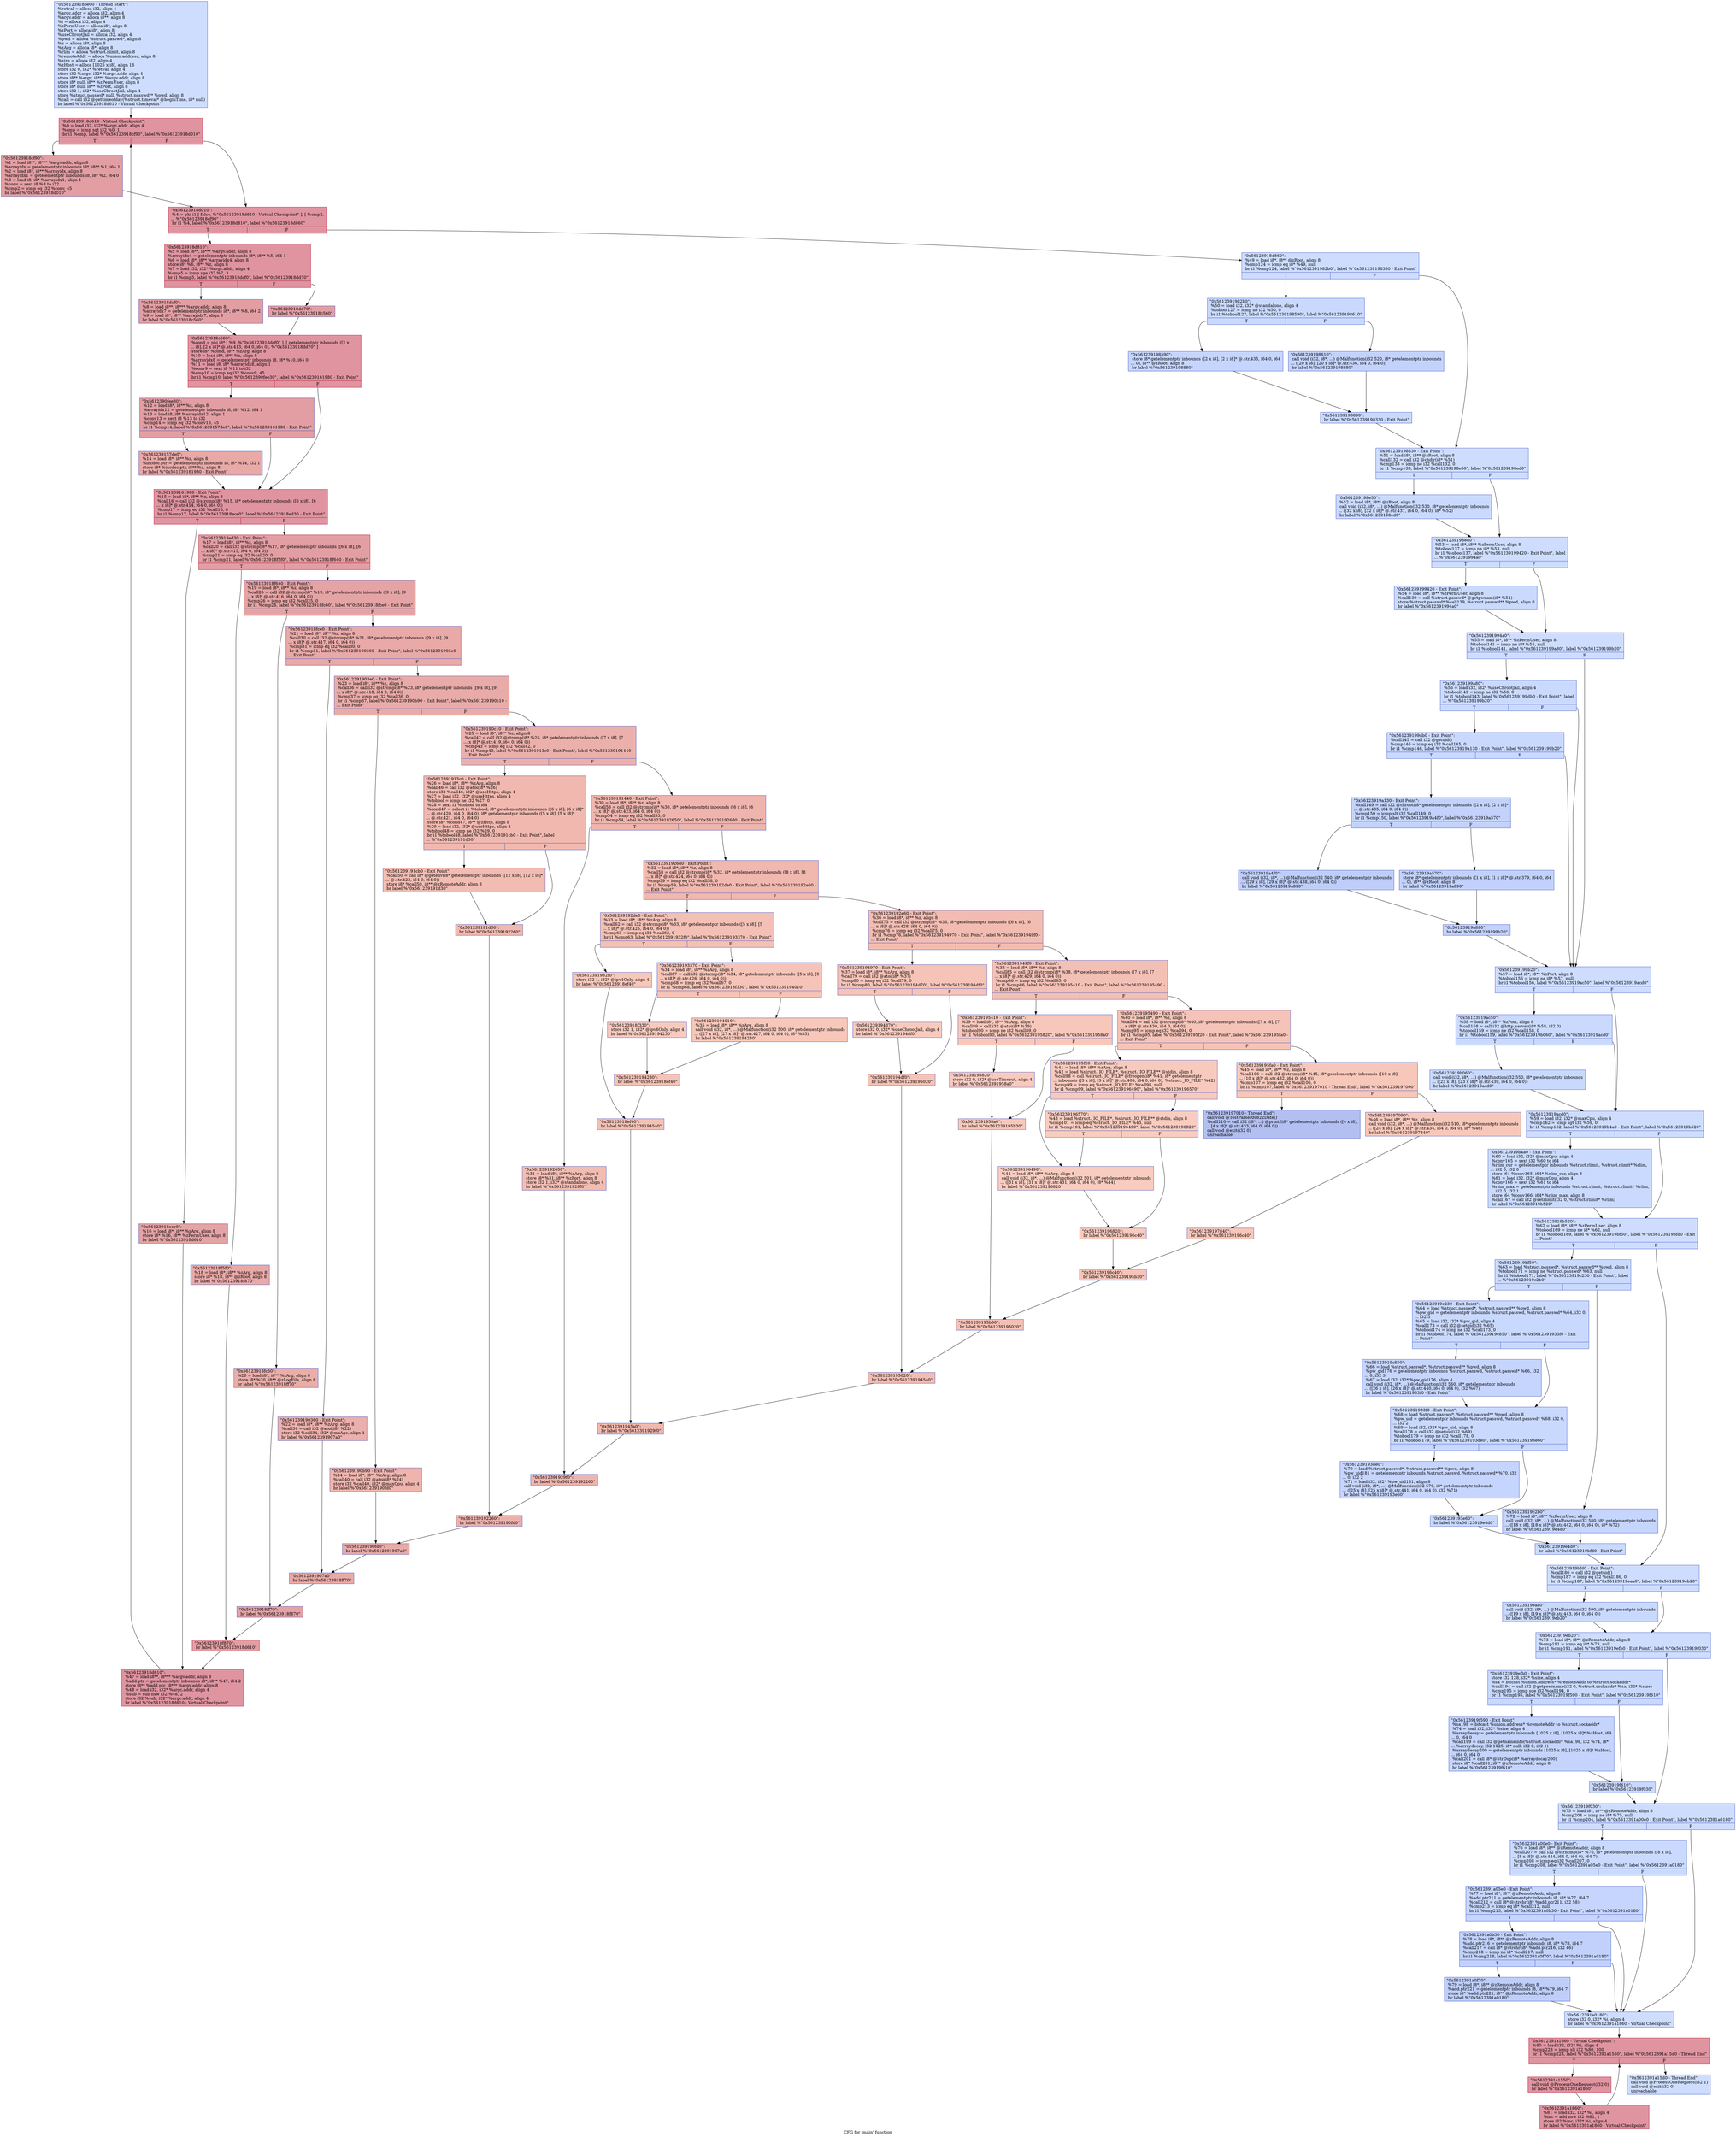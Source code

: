 digraph "CFG for 'main' function" {
	label="CFG for 'main' function";

	Node0x56123918be00 [shape=record,color="#3d50c3ff", style=filled, fillcolor="#8fb1fe70",label="{\"0x56123918be00 - Thread Start\":\l  %retval = alloca i32, align 4\l  %argc.addr = alloca i32, align 4\l  %argv.addr = alloca i8**, align 8\l  %i = alloca i32, align 4\l  %zPermUser = alloca i8*, align 8\l  %zPort = alloca i8*, align 8\l  %useChrootJail = alloca i32, align 4\l  %pwd = alloca %struct.passwd*, align 8\l  %z = alloca i8*, align 8\l  %zArg = alloca i8*, align 8\l  %rlim = alloca %struct.rlimit, align 8\l  %remoteAddr = alloca %union.address, align 8\l  %size = alloca i32, align 4\l  %zHost = alloca [1025 x i8], align 16\l  store i32 0, i32* %retval, align 4\l  store i32 %argc, i32* %argc.addr, align 4\l  store i8** %argv, i8*** %argv.addr, align 8\l  store i8* null, i8** %zPermUser, align 8\l  store i8* null, i8** %zPort, align 8\l  store i32 1, i32* %useChrootJail, align 4\l  store %struct.passwd* null, %struct.passwd** %pwd, align 8\l  %call = call i32 @gettimeofday(%struct.timeval* @beginTime, i8* null)\l  br label %\"0x56123918d610 - Virtual Checkpoint\"\l}"];
	Node0x56123918be00 -> Node0x56123918cd80;
	Node0x56123918cd80 [shape=record,color="#b70d28ff", style=filled, fillcolor="#b70d2870",label="{\"0x56123918d610 - Virtual Checkpoint\":            \l  %0 = load i32, i32* %argc.addr, align 4\l  %cmp = icmp sgt i32 %0, 1\l  br i1 %cmp, label %\"0x56123918cf90\", label %\"0x56123918d010\"\l|{<s0>T|<s1>F}}"];
	Node0x56123918cd80:s0 -> Node0x56123918cf90;
	Node0x56123918cd80:s1 -> Node0x56123918d010;
	Node0x56123918cf90 [shape=record,color="#3d50c3ff", style=filled, fillcolor="#be242e70",label="{\"0x56123918cf90\":                                 \l  %1 = load i8**, i8*** %argv.addr, align 8\l  %arrayidx = getelementptr inbounds i8*, i8** %1, i64 1\l  %2 = load i8*, i8** %arrayidx, align 8\l  %arrayidx1 = getelementptr inbounds i8, i8* %2, i64 0\l  %3 = load i8, i8* %arrayidx1, align 1\l  %conv = sext i8 %3 to i32\l  %cmp2 = icmp eq i32 %conv, 45\l  br label %\"0x56123918d010\"\l}"];
	Node0x56123918cf90 -> Node0x56123918d010;
	Node0x56123918d010 [shape=record,color="#b70d28ff", style=filled, fillcolor="#b70d2870",label="{\"0x56123918d010\":                                 \l  %4 = phi i1 [ false, %\"0x56123918d610 - Virtual Checkpoint\" ], [ %cmp2,\l... %\"0x56123918cf90\" ]\l  br i1 %4, label %\"0x56123918d810\", label %\"0x56123918d860\"\l|{<s0>T|<s1>F}}"];
	Node0x56123918d010:s0 -> Node0x56123918d810;
	Node0x56123918d010:s1 -> Node0x56123918d860;
	Node0x56123918d810 [shape=record,color="#b70d28ff", style=filled, fillcolor="#b70d2870",label="{\"0x56123918d810\":                                 \l  %5 = load i8**, i8*** %argv.addr, align 8\l  %arrayidx4 = getelementptr inbounds i8*, i8** %5, i64 1\l  %6 = load i8*, i8** %arrayidx4, align 8\l  store i8* %6, i8** %z, align 8\l  %7 = load i32, i32* %argc.addr, align 4\l  %cmp5 = icmp sge i32 %7, 3\l  br i1 %cmp5, label %\"0x56123918dcf0\", label %\"0x56123918dd70\"\l|{<s0>T|<s1>F}}"];
	Node0x56123918d810:s0 -> Node0x56123918dcf0;
	Node0x56123918d810:s1 -> Node0x56123918dd70;
	Node0x56123918dcf0 [shape=record,color="#3d50c3ff", style=filled, fillcolor="#be242e70",label="{\"0x56123918dcf0\":                                 \l  %8 = load i8**, i8*** %argv.addr, align 8\l  %arrayidx7 = getelementptr inbounds i8*, i8** %8, i64 2\l  %9 = load i8*, i8** %arrayidx7, align 8\l  br label %\"0x56123918c560\"\l}"];
	Node0x56123918dcf0 -> Node0x56123918c560;
	Node0x56123918dd70 [shape=record,color="#3d50c3ff", style=filled, fillcolor="#be242e70",label="{\"0x56123918dd70\":                                 \l  br label %\"0x56123918c560\"\l}"];
	Node0x56123918dd70 -> Node0x56123918c560;
	Node0x56123918c560 [shape=record,color="#b70d28ff", style=filled, fillcolor="#b70d2870",label="{\"0x56123918c560\":                                 \l  %cond = phi i8* [ %9, %\"0x56123918dcf0\" ], [ getelementptr inbounds ([2 x\l... i8], [2 x i8]* @.str.413, i64 0, i64 0), %\"0x56123918dd70\" ]\l  store i8* %cond, i8** %zArg, align 8\l  %10 = load i8*, i8** %z, align 8\l  %arrayidx8 = getelementptr inbounds i8, i8* %10, i64 0\l  %11 = load i8, i8* %arrayidx8, align 1\l  %conv9 = sext i8 %11 to i32\l  %cmp10 = icmp eq i32 %conv9, 45\l  br i1 %cmp10, label %\"0x5612390fee30\", label %\"0x561239161980 - Exit Point\"\l|{<s0>T|<s1>F}}"];
	Node0x56123918c560:s0 -> Node0x5612390fee30;
	Node0x56123918c560:s1 -> Node0x561239161980;
	Node0x5612390fee30 [shape=record,color="#3d50c3ff", style=filled, fillcolor="#be242e70",label="{\"0x5612390fee30\":                                 \l  %12 = load i8*, i8** %z, align 8\l  %arrayidx12 = getelementptr inbounds i8, i8* %12, i64 1\l  %13 = load i8, i8* %arrayidx12, align 1\l  %conv13 = sext i8 %13 to i32\l  %cmp14 = icmp eq i32 %conv13, 45\l  br i1 %cmp14, label %\"0x561239157de0\", label %\"0x561239161980 - Exit Point\"\l|{<s0>T|<s1>F}}"];
	Node0x5612390fee30:s0 -> Node0x561239157de0;
	Node0x5612390fee30:s1 -> Node0x561239161980;
	Node0x561239157de0 [shape=record,color="#3d50c3ff", style=filled, fillcolor="#ca3b3770",label="{\"0x561239157de0\":                                 \l  %14 = load i8*, i8** %z, align 8\l  %incdec.ptr = getelementptr inbounds i8, i8* %14, i32 1\l  store i8* %incdec.ptr, i8** %z, align 8\l  br label %\"0x561239161980 - Exit Point\"\l}"];
	Node0x561239157de0 -> Node0x561239161980;
	Node0x561239161980 [shape=record,color="#b70d28ff", style=filled, fillcolor="#b70d2870",label="{\"0x561239161980 - Exit Point\":                    \l  %15 = load i8*, i8** %z, align 8\l  %call16 = call i32 @strcmp(i8* %15, i8* getelementptr inbounds ([6 x i8], [6\l... x i8]* @.str.414, i64 0, i64 0))\l  %cmp17 = icmp eq i32 %call16, 0\l  br i1 %cmp17, label %\"0x56123918ece0\", label %\"0x56123918ed30 - Exit Point\"\l|{<s0>T|<s1>F}}"];
	Node0x561239161980:s0 -> Node0x56123918ece0;
	Node0x561239161980:s1 -> Node0x56123918ed30;
	Node0x56123918ece0 [shape=record,color="#3d50c3ff", style=filled, fillcolor="#c32e3170",label="{\"0x56123918ece0\":                                 \l  %16 = load i8*, i8** %zArg, align 8\l  store i8* %16, i8** %zPermUser, align 8\l  br label %\"0x56123918d610\"\l}"];
	Node0x56123918ece0 -> Node0x56123918d610;
	Node0x56123918ed30 [shape=record,color="#b70d28ff", style=filled, fillcolor="#be242e70",label="{\"0x56123918ed30 - Exit Point\":                    \l  %17 = load i8*, i8** %z, align 8\l  %call20 = call i32 @strcmp(i8* %17, i8* getelementptr inbounds ([6 x i8], [6\l... x i8]* @.str.415, i64 0, i64 0))\l  %cmp21 = icmp eq i32 %call20, 0\l  br i1 %cmp21, label %\"0x56123918f5f0\", label %\"0x56123918f640 - Exit Point\"\l|{<s0>T|<s1>F}}"];
	Node0x56123918ed30:s0 -> Node0x56123918f5f0;
	Node0x56123918ed30:s1 -> Node0x56123918f640;
	Node0x56123918f5f0 [shape=record,color="#3d50c3ff", style=filled, fillcolor="#ca3b3770",label="{\"0x56123918f5f0\":                                 \l  %18 = load i8*, i8** %zArg, align 8\l  store i8* %18, i8** @zRoot, align 8\l  br label %\"0x56123918f870\"\l}"];
	Node0x56123918f5f0 -> Node0x56123918f870;
	Node0x56123918f640 [shape=record,color="#3d50c3ff", style=filled, fillcolor="#c32e3170",label="{\"0x56123918f640 - Exit Point\":                    \l  %19 = load i8*, i8** %z, align 8\l  %call25 = call i32 @strcmp(i8* %19, i8* getelementptr inbounds ([9 x i8], [9\l... x i8]* @.str.416, i64 0, i64 0))\l  %cmp26 = icmp eq i32 %call25, 0\l  br i1 %cmp26, label %\"0x56123918fc60\", label %\"0x56123918fce0 - Exit Point\"\l|{<s0>T|<s1>F}}"];
	Node0x56123918f640:s0 -> Node0x56123918fc60;
	Node0x56123918f640:s1 -> Node0x56123918fce0;
	Node0x56123918fc60 [shape=record,color="#3d50c3ff", style=filled, fillcolor="#d0473d70",label="{\"0x56123918fc60\":                                 \l  %20 = load i8*, i8** %zArg, align 8\l  store i8* %20, i8** @zLogFile, align 8\l  br label %\"0x56123918ff70\"\l}"];
	Node0x56123918fc60 -> Node0x56123918ff70;
	Node0x56123918fce0 [shape=record,color="#3d50c3ff", style=filled, fillcolor="#ca3b3770",label="{\"0x56123918fce0 - Exit Point\":                    \l  %21 = load i8*, i8** %z, align 8\l  %call30 = call i32 @strcmp(i8* %21, i8* getelementptr inbounds ([9 x i8], [9\l... x i8]* @.str.417, i64 0, i64 0))\l  %cmp31 = icmp eq i32 %call30, 0\l  br i1 %cmp31, label %\"0x561239190360 - Exit Point\", label %\"0x5612391903e0 -\l... Exit Point\"\l|{<s0>T|<s1>F}}"];
	Node0x56123918fce0:s0 -> Node0x561239190360;
	Node0x56123918fce0:s1 -> Node0x5612391903e0;
	Node0x561239190360 [shape=record,color="#3d50c3ff", style=filled, fillcolor="#d24b4070",label="{\"0x561239190360 - Exit Point\":                    \l  %22 = load i8*, i8** %zArg, align 8\l  %call34 = call i32 @atoi(i8* %22)\l  store i32 %call34, i32* @mxAge, align 4\l  br label %\"0x5612391907a0\"\l}"];
	Node0x561239190360 -> Node0x5612391907a0;
	Node0x5612391903e0 [shape=record,color="#3d50c3ff", style=filled, fillcolor="#cc403a70",label="{\"0x5612391903e0 - Exit Point\":                    \l  %23 = load i8*, i8** %z, align 8\l  %call36 = call i32 @strcmp(i8* %23, i8* getelementptr inbounds ([9 x i8], [9\l... x i8]* @.str.418, i64 0, i64 0))\l  %cmp37 = icmp eq i32 %call36, 0\l  br i1 %cmp37, label %\"0x561239190b90 - Exit Point\", label %\"0x561239190c10 -\l... Exit Point\"\l|{<s0>T|<s1>F}}"];
	Node0x5612391903e0:s0 -> Node0x561239190b90;
	Node0x5612391903e0:s1 -> Node0x561239190c10;
	Node0x561239190b90 [shape=record,color="#3d50c3ff", style=filled, fillcolor="#d8564670",label="{\"0x561239190b90 - Exit Point\":                    \l  %24 = load i8*, i8** %zArg, align 8\l  %call40 = call i32 @atoi(i8* %24)\l  store i32 %call40, i32* @maxCpu, align 4\l  br label %\"0x561239190fd0\"\l}"];
	Node0x561239190b90 -> Node0x561239190fd0;
	Node0x561239190c10 [shape=record,color="#3d50c3ff", style=filled, fillcolor="#d24b4070",label="{\"0x561239190c10 - Exit Point\":                    \l  %25 = load i8*, i8** %z, align 8\l  %call42 = call i32 @strcmp(i8* %25, i8* getelementptr inbounds ([7 x i8], [7\l... x i8]* @.str.419, i64 0, i64 0))\l  %cmp43 = icmp eq i32 %call42, 0\l  br i1 %cmp43, label %\"0x5612391913c0 - Exit Point\", label %\"0x561239191440 -\l... Exit Point\"\l|{<s0>T|<s1>F}}"];
	Node0x561239190c10:s0 -> Node0x5612391913c0;
	Node0x561239190c10:s1 -> Node0x561239191440;
	Node0x5612391913c0 [shape=record,color="#3d50c3ff", style=filled, fillcolor="#dc5d4a70",label="{\"0x5612391913c0 - Exit Point\":                    \l  %26 = load i8*, i8** %zArg, align 8\l  %call46 = call i32 @atoi(i8* %26)\l  store i32 %call46, i32* @useHttps, align 4\l  %27 = load i32, i32* @useHttps, align 4\l  %tobool = icmp ne i32 %27, 0\l  %28 = zext i1 %tobool to i64\l  %cond47 = select i1 %tobool, i8* getelementptr inbounds ([6 x i8], [6 x i8]*\l... @.str.420, i64 0, i64 0), i8* getelementptr inbounds ([5 x i8], [5 x i8]*\l... @.str.421, i64 0, i64 0)\l  store i8* %cond47, i8** @zHttp, align 8\l  %29 = load i32, i32* @useHttps, align 4\l  %tobool48 = icmp ne i32 %29, 0\l  br i1 %tobool48, label %\"0x561239191cb0 - Exit Point\", label\l... %\"0x561239191d30\"\l|{<s0>T|<s1>F}}"];
	Node0x5612391913c0:s0 -> Node0x561239191cb0;
	Node0x5612391913c0:s1 -> Node0x561239191d30;
	Node0x561239191cb0 [shape=record,color="#3d50c3ff", style=filled, fillcolor="#e1675170",label="{\"0x561239191cb0 - Exit Point\":                    \l  %call50 = call i8* @getenv(i8* getelementptr inbounds ([12 x i8], [12 x i8]*\l... @.str.422, i64 0, i64 0))\l  store i8* %call50, i8** @zRemoteAddr, align 8\l  br label %\"0x561239191d30\"\l}"];
	Node0x561239191cb0 -> Node0x561239191d30;
	Node0x561239191d30 [shape=record,color="#3d50c3ff", style=filled, fillcolor="#dc5d4a70",label="{\"0x561239191d30\":                                 \l  br label %\"0x561239192260\"\l}"];
	Node0x561239191d30 -> Node0x561239192260;
	Node0x561239191440 [shape=record,color="#3d50c3ff", style=filled, fillcolor="#d8564670",label="{\"0x561239191440 - Exit Point\":                    \l  %30 = load i8*, i8** %z, align 8\l  %call53 = call i32 @strcmp(i8* %30, i8* getelementptr inbounds ([6 x i8], [6\l... x i8]* @.str.423, i64 0, i64 0))\l  %cmp54 = icmp eq i32 %call53, 0\l  br i1 %cmp54, label %\"0x561239192650\", label %\"0x5612391926d0 - Exit Point\"\l|{<s0>T|<s1>F}}"];
	Node0x561239191440:s0 -> Node0x561239192650;
	Node0x561239191440:s1 -> Node0x5612391926d0;
	Node0x561239192650 [shape=record,color="#3d50c3ff", style=filled, fillcolor="#e1675170",label="{\"0x561239192650\":                                 \l  %31 = load i8*, i8** %zArg, align 8\l  store i8* %31, i8** %zPort, align 8\l  store i32 1, i32* @standalone, align 4\l  br label %\"0x5612391929f0\"\l}"];
	Node0x561239192650 -> Node0x5612391929f0;
	Node0x5612391926d0 [shape=record,color="#3d50c3ff", style=filled, fillcolor="#dc5d4a70",label="{\"0x5612391926d0 - Exit Point\":                    \l  %32 = load i8*, i8** %z, align 8\l  %call58 = call i32 @strcmp(i8* %32, i8* getelementptr inbounds ([8 x i8], [8\l... x i8]* @.str.424, i64 0, i64 0))\l  %cmp59 = icmp eq i32 %call58, 0\l  br i1 %cmp59, label %\"0x561239192de0 - Exit Point\", label %\"0x561239192e60 -\l... Exit Point\"\l|{<s0>T|<s1>F}}"];
	Node0x5612391926d0:s0 -> Node0x561239192de0;
	Node0x5612391926d0:s1 -> Node0x561239192e60;
	Node0x561239192de0 [shape=record,color="#3d50c3ff", style=filled, fillcolor="#e5705870",label="{\"0x561239192de0 - Exit Point\":                    \l  %33 = load i8*, i8** %zArg, align 8\l  %call62 = call i32 @strcmp(i8* %33, i8* getelementptr inbounds ([5 x i8], [5\l... x i8]* @.str.425, i64 0, i64 0))\l  %cmp63 = icmp eq i32 %call62, 0\l  br i1 %cmp63, label %\"0x5612391932f0\", label %\"0x561239193370 - Exit Point\"\l|{<s0>T|<s1>F}}"];
	Node0x561239192de0:s0 -> Node0x5612391932f0;
	Node0x561239192de0:s1 -> Node0x561239193370;
	Node0x5612391932f0 [shape=record,color="#3d50c3ff", style=filled, fillcolor="#ec7f6370",label="{\"0x5612391932f0\":                                 \l  store i32 1, i32* @ipv4Only, align 4\l  br label %\"0x56123918ef40\"\l}"];
	Node0x5612391932f0 -> Node0x56123918ef40;
	Node0x561239193370 [shape=record,color="#3d50c3ff", style=filled, fillcolor="#e8765c70",label="{\"0x561239193370 - Exit Point\":                    \l  %34 = load i8*, i8** %zArg, align 8\l  %call67 = call i32 @strcmp(i8* %34, i8* getelementptr inbounds ([5 x i8], [5\l... x i8]* @.str.426, i64 0, i64 0))\l  %cmp68 = icmp eq i32 %call67, 0\l  br i1 %cmp68, label %\"0x56123918f330\", label %\"0x561239194010\"\l|{<s0>T|<s1>F}}"];
	Node0x561239193370:s0 -> Node0x56123918f330;
	Node0x561239193370:s1 -> Node0x561239194010;
	Node0x56123918f330 [shape=record,color="#3d50c3ff", style=filled, fillcolor="#ef886b70",label="{\"0x56123918f330\":                                 \l  store i32 1, i32* @ipv6Only, align 4\l  br label %\"0x561239194230\"\l}"];
	Node0x56123918f330 -> Node0x561239194230;
	Node0x561239194010 [shape=record,color="#3d50c3ff", style=filled, fillcolor="#ec7f6370",label="{\"0x561239194010\":                                 \l  %35 = load i8*, i8** %zArg, align 8\l  call void (i32, i8*, ...) @Malfunction(i32 500, i8* getelementptr inbounds\l... ([27 x i8], [27 x i8]* @.str.427, i64 0, i64 0), i8* %35)\l  br label %\"0x561239194230\"\l}"];
	Node0x561239194010 -> Node0x561239194230;
	Node0x561239194230 [shape=record,color="#3d50c3ff", style=filled, fillcolor="#e8765c70",label="{\"0x561239194230\":                                 \l  br label %\"0x56123918ef40\"\l}"];
	Node0x561239194230 -> Node0x56123918ef40;
	Node0x56123918ef40 [shape=record,color="#3d50c3ff", style=filled, fillcolor="#e5705870",label="{\"0x56123918ef40\":                                 \l  br label %\"0x5612391945a0\"\l}"];
	Node0x56123918ef40 -> Node0x5612391945a0;
	Node0x561239192e60 [shape=record,color="#3d50c3ff", style=filled, fillcolor="#e1675170",label="{\"0x561239192e60 - Exit Point\":                    \l  %36 = load i8*, i8** %z, align 8\l  %call75 = call i32 @strcmp(i8* %36, i8* getelementptr inbounds ([6 x i8], [6\l... x i8]* @.str.428, i64 0, i64 0))\l  %cmp76 = icmp eq i32 %call75, 0\l  br i1 %cmp76, label %\"0x561239194970 - Exit Point\", label %\"0x5612391949f0 -\l... Exit Point\"\l|{<s0>T|<s1>F}}"];
	Node0x561239192e60:s0 -> Node0x561239194970;
	Node0x561239192e60:s1 -> Node0x5612391949f0;
	Node0x561239194970 [shape=record,color="#3d50c3ff", style=filled, fillcolor="#e8765c70",label="{\"0x561239194970 - Exit Point\":                    \l  %37 = load i8*, i8** %zArg, align 8\l  %call79 = call i32 @atoi(i8* %37)\l  %cmp80 = icmp eq i32 %call79, 0\l  br i1 %cmp80, label %\"0x561239194d70\", label %\"0x561239194df0\"\l|{<s0>T|<s1>F}}"];
	Node0x561239194970:s0 -> Node0x561239194d70;
	Node0x561239194970:s1 -> Node0x561239194df0;
	Node0x561239194d70 [shape=record,color="#3d50c3ff", style=filled, fillcolor="#ef886b70",label="{\"0x561239194d70\":                                 \l  store i32 0, i32* %useChrootJail, align 4\l  br label %\"0x561239194df0\"\l}"];
	Node0x561239194d70 -> Node0x561239194df0;
	Node0x561239194df0 [shape=record,color="#3d50c3ff", style=filled, fillcolor="#e8765c70",label="{\"0x561239194df0\":                                 \l  br label %\"0x561239195020\"\l}"];
	Node0x561239194df0 -> Node0x561239195020;
	Node0x5612391949f0 [shape=record,color="#3d50c3ff", style=filled, fillcolor="#e5705870",label="{\"0x5612391949f0 - Exit Point\":                    \l  %38 = load i8*, i8** %z, align 8\l  %call85 = call i32 @strcmp(i8* %38, i8* getelementptr inbounds ([7 x i8], [7\l... x i8]* @.str.429, i64 0, i64 0))\l  %cmp86 = icmp eq i32 %call85, 0\l  br i1 %cmp86, label %\"0x561239195410 - Exit Point\", label %\"0x561239195490 -\l... Exit Point\"\l|{<s0>T|<s1>F}}"];
	Node0x5612391949f0:s0 -> Node0x561239195410;
	Node0x5612391949f0:s1 -> Node0x561239195490;
	Node0x561239195410 [shape=record,color="#3d50c3ff", style=filled, fillcolor="#ec7f6370",label="{\"0x561239195410 - Exit Point\":                    \l  %39 = load i8*, i8** %zArg, align 8\l  %call89 = call i32 @atoi(i8* %39)\l  %tobool90 = icmp ne i32 %call89, 0\l  br i1 %tobool90, label %\"0x561239195820\", label %\"0x5612391958a0\"\l|{<s0>T|<s1>F}}"];
	Node0x561239195410:s0 -> Node0x561239195820;
	Node0x561239195410:s1 -> Node0x5612391958a0;
	Node0x561239195820 [shape=record,color="#3d50c3ff", style=filled, fillcolor="#ef886b70",label="{\"0x561239195820\":                                 \l  store i32 0, i32* @useTimeout, align 4\l  br label %\"0x5612391958a0\"\l}"];
	Node0x561239195820 -> Node0x5612391958a0;
	Node0x5612391958a0 [shape=record,color="#3d50c3ff", style=filled, fillcolor="#ec7f6370",label="{\"0x5612391958a0\":                                 \l  br label %\"0x561239195b30\"\l}"];
	Node0x5612391958a0 -> Node0x561239195b30;
	Node0x561239195490 [shape=record,color="#3d50c3ff", style=filled, fillcolor="#e8765c70",label="{\"0x561239195490 - Exit Point\":                    \l  %40 = load i8*, i8** %z, align 8\l  %call94 = call i32 @strcmp(i8* %40, i8* getelementptr inbounds ([7 x i8], [7\l... x i8]* @.str.430, i64 0, i64 0))\l  %cmp95 = icmp eq i32 %call94, 0\l  br i1 %cmp95, label %\"0x561239195f20 - Exit Point\", label %\"0x561239195fa0 -\l... Exit Point\"\l|{<s0>T|<s1>F}}"];
	Node0x561239195490:s0 -> Node0x561239195f20;
	Node0x561239195490:s1 -> Node0x561239195fa0;
	Node0x561239195f20 [shape=record,color="#3d50c3ff", style=filled, fillcolor="#ef886b70",label="{\"0x561239195f20 - Exit Point\":                    \l  %41 = load i8*, i8** %zArg, align 8\l  %42 = load %struct._IO_FILE*, %struct._IO_FILE** @stdin, align 8\l  %call98 = call %struct._IO_FILE* @freopen(i8* %41, i8* getelementptr\l... inbounds ([3 x i8], [3 x i8]* @.str.405, i64 0, i64 0), %struct._IO_FILE* %42)\l  %cmp99 = icmp eq %struct._IO_FILE* %call98, null\l  br i1 %cmp99, label %\"0x561239196490\", label %\"0x561239196570\"\l|{<s0>T|<s1>F}}"];
	Node0x561239195f20:s0 -> Node0x561239196490;
	Node0x561239195f20:s1 -> Node0x561239196570;
	Node0x561239196570 [shape=record,color="#3d50c3ff", style=filled, fillcolor="#f08b6e70",label="{\"0x561239196570\":                                 \l  %43 = load %struct._IO_FILE*, %struct._IO_FILE** @stdin, align 8\l  %cmp101 = icmp eq %struct._IO_FILE* %43, null\l  br i1 %cmp101, label %\"0x561239196490\", label %\"0x561239196820\"\l|{<s0>T|<s1>F}}"];
	Node0x561239196570:s0 -> Node0x561239196490;
	Node0x561239196570:s1 -> Node0x561239196820;
	Node0x561239196490 [shape=record,color="#3d50c3ff", style=filled, fillcolor="#f08b6e70",label="{\"0x561239196490\":                                 \l  %44 = load i8*, i8** %zArg, align 8\l  call void (i32, i8*, ...) @Malfunction(i32 501, i8* getelementptr inbounds\l... ([31 x i8], [31 x i8]* @.str.431, i64 0, i64 0), i8* %44)\l  br label %\"0x561239196820\"\l}"];
	Node0x561239196490 -> Node0x561239196820;
	Node0x561239196820 [shape=record,color="#3d50c3ff", style=filled, fillcolor="#ef886b70",label="{\"0x561239196820\":                                 \l  br label %\"0x561239196c40\"\l}"];
	Node0x561239196820 -> Node0x561239196c40;
	Node0x561239195fa0 [shape=record,color="#3d50c3ff", style=filled, fillcolor="#ec7f6370",label="{\"0x561239195fa0 - Exit Point\":                    \l  %45 = load i8*, i8** %z, align 8\l  %call106 = call i32 @strcmp(i8* %45, i8* getelementptr inbounds ([10 x i8],\l... [10 x i8]* @.str.432, i64 0, i64 0))\l  %cmp107 = icmp eq i32 %call106, 0\l  br i1 %cmp107, label %\"0x561239197010 - Thread End\", label %\"0x561239197090\"\l|{<s0>T|<s1>F}}"];
	Node0x561239195fa0:s0 -> Node0x561239197010;
	Node0x561239195fa0:s1 -> Node0x561239197090;
	Node0x561239197010 [shape=record,color="#3d50c3ff", style=filled, fillcolor="#536edd70",label="{\"0x561239197010 - Thread End\":                    \l  call void @TestParseRfc822Date()\l  %call110 = call i32 (i8*, ...) @printf(i8* getelementptr inbounds ([4 x i8],\l... [4 x i8]* @.str.433, i64 0, i64 0))\l  call void @exit(i32 0)\l  unreachable\l}"];
	Node0x561239197090 [shape=record,color="#3d50c3ff", style=filled, fillcolor="#ec7f6370",label="{\"0x561239197090\":                                 \l  %46 = load i8*, i8** %z, align 8\l  call void (i32, i8*, ...) @Malfunction(i32 510, i8* getelementptr inbounds\l... ([24 x i8], [24 x i8]* @.str.434, i64 0, i64 0), i8* %46)\l  br label %\"0x561239197840\"\l}"];
	Node0x561239197090 -> Node0x561239197840;
	Node0x561239197840 [shape=record,color="#3d50c3ff", style=filled, fillcolor="#ec7f6370",label="{\"0x561239197840\":                                 \l  br label %\"0x561239196c40\"\l}"];
	Node0x561239197840 -> Node0x561239196c40;
	Node0x561239196c40 [shape=record,color="#3d50c3ff", style=filled, fillcolor="#e8765c70",label="{\"0x561239196c40\":                                 \l  br label %\"0x561239195b30\"\l}"];
	Node0x561239196c40 -> Node0x561239195b30;
	Node0x561239195b30 [shape=record,color="#3d50c3ff", style=filled, fillcolor="#e5705870",label="{\"0x561239195b30\":                                 \l  br label %\"0x561239195020\"\l}"];
	Node0x561239195b30 -> Node0x561239195020;
	Node0x561239195020 [shape=record,color="#3d50c3ff", style=filled, fillcolor="#e1675170",label="{\"0x561239195020\":                                 \l  br label %\"0x5612391945a0\"\l}"];
	Node0x561239195020 -> Node0x5612391945a0;
	Node0x5612391945a0 [shape=record,color="#3d50c3ff", style=filled, fillcolor="#dc5d4a70",label="{\"0x5612391945a0\":                                 \l  br label %\"0x5612391929f0\"\l}"];
	Node0x5612391945a0 -> Node0x5612391929f0;
	Node0x5612391929f0 [shape=record,color="#3d50c3ff", style=filled, fillcolor="#d8564670",label="{\"0x5612391929f0\":                                 \l  br label %\"0x561239192260\"\l}"];
	Node0x5612391929f0 -> Node0x561239192260;
	Node0x561239192260 [shape=record,color="#3d50c3ff", style=filled, fillcolor="#d24b4070",label="{\"0x561239192260\":                                 \l  br label %\"0x561239190fd0\"\l}"];
	Node0x561239192260 -> Node0x561239190fd0;
	Node0x561239190fd0 [shape=record,color="#3d50c3ff", style=filled, fillcolor="#cc403a70",label="{\"0x561239190fd0\":                                 \l  br label %\"0x5612391907a0\"\l}"];
	Node0x561239190fd0 -> Node0x5612391907a0;
	Node0x5612391907a0 [shape=record,color="#3d50c3ff", style=filled, fillcolor="#ca3b3770",label="{\"0x5612391907a0\":                                 \l  br label %\"0x56123918ff70\"\l}"];
	Node0x5612391907a0 -> Node0x56123918ff70;
	Node0x56123918ff70 [shape=record,color="#3d50c3ff", style=filled, fillcolor="#c32e3170",label="{\"0x56123918ff70\":                                 \l  br label %\"0x56123918f870\"\l}"];
	Node0x56123918ff70 -> Node0x56123918f870;
	Node0x56123918f870 [shape=record,color="#b70d28ff", style=filled, fillcolor="#be242e70",label="{\"0x56123918f870\":                                 \l  br label %\"0x56123918d610\"\l}"];
	Node0x56123918f870 -> Node0x56123918d610;
	Node0x56123918d610 [shape=record,color="#b70d28ff", style=filled, fillcolor="#b70d2870",label="{\"0x56123918d610\":                                 \l  %47 = load i8**, i8*** %argv.addr, align 8\l  %add.ptr = getelementptr inbounds i8*, i8** %47, i64 2\l  store i8** %add.ptr, i8*** %argv.addr, align 8\l  %48 = load i32, i32* %argc.addr, align 4\l  %sub = sub nsw i32 %48, 2\l  store i32 %sub, i32* %argc.addr, align 4\l  br label %\"0x56123918d610 - Virtual Checkpoint\"\l}"];
	Node0x56123918d610 -> Node0x56123918cd80;
	Node0x56123918d860 [shape=record,color="#3d50c3ff", style=filled, fillcolor="#8fb1fe70",label="{\"0x56123918d860\":                                 \l  %49 = load i8*, i8** @zRoot, align 8\l  %cmp124 = icmp eq i8* %49, null\l  br i1 %cmp124, label %\"0x5612391982b0\", label %\"0x561239198330 - Exit Point\"\l|{<s0>T|<s1>F}}"];
	Node0x56123918d860:s0 -> Node0x5612391982b0;
	Node0x56123918d860:s1 -> Node0x561239198330;
	Node0x5612391982b0 [shape=record,color="#3d50c3ff", style=filled, fillcolor="#85a8fc70",label="{\"0x5612391982b0\":                                 \l  %50 = load i32, i32* @standalone, align 4\l  %tobool127 = icmp ne i32 %50, 0\l  br i1 %tobool127, label %\"0x561239198590\", label %\"0x561239198610\"\l|{<s0>T|<s1>F}}"];
	Node0x5612391982b0:s0 -> Node0x561239198590;
	Node0x5612391982b0:s1 -> Node0x561239198610;
	Node0x561239198590 [shape=record,color="#3d50c3ff", style=filled, fillcolor="#7ea1fa70",label="{\"0x561239198590\":                                 \l  store i8* getelementptr inbounds ([2 x i8], [2 x i8]* @.str.435, i64 0, i64\l... 0), i8** @zRoot, align 8\l  br label %\"0x561239198880\"\l}"];
	Node0x561239198590 -> Node0x561239198880;
	Node0x561239198610 [shape=record,color="#3d50c3ff", style=filled, fillcolor="#779af770",label="{\"0x561239198610\":                                 \l  call void (i32, i8*, ...) @Malfunction(i32 520, i8* getelementptr inbounds\l... ([20 x i8], [20 x i8]* @.str.436, i64 0, i64 0))\l  br label %\"0x561239198880\"\l}"];
	Node0x561239198610 -> Node0x561239198880;
	Node0x561239198880 [shape=record,color="#3d50c3ff", style=filled, fillcolor="#85a8fc70",label="{\"0x561239198880\":                                 \l  br label %\"0x561239198330 - Exit Point\"\l}"];
	Node0x561239198880 -> Node0x561239198330;
	Node0x561239198330 [shape=record,color="#3d50c3ff", style=filled, fillcolor="#8fb1fe70",label="{\"0x561239198330 - Exit Point\":                    \l  %51 = load i8*, i8** @zRoot, align 8\l  %call132 = call i32 @chdir(i8* %51)\l  %cmp133 = icmp ne i32 %call132, 0\l  br i1 %cmp133, label %\"0x561239198e50\", label %\"0x561239198ed0\"\l|{<s0>T|<s1>F}}"];
	Node0x561239198330:s0 -> Node0x561239198e50;
	Node0x561239198330:s1 -> Node0x561239198ed0;
	Node0x561239198e50 [shape=record,color="#3d50c3ff", style=filled, fillcolor="#88abfd70",label="{\"0x561239198e50\":                                 \l  %52 = load i8*, i8** @zRoot, align 8\l  call void (i32, i8*, ...) @Malfunction(i32 530, i8* getelementptr inbounds\l... ([32 x i8], [32 x i8]* @.str.437, i64 0, i64 0), i8* %52)\l  br label %\"0x561239198ed0\"\l}"];
	Node0x561239198e50 -> Node0x561239198ed0;
	Node0x561239198ed0 [shape=record,color="#3d50c3ff", style=filled, fillcolor="#8fb1fe70",label="{\"0x561239198ed0\":                                 \l  %53 = load i8*, i8** %zPermUser, align 8\l  %tobool137 = icmp ne i8* %53, null\l  br i1 %tobool137, label %\"0x561239199420 - Exit Point\", label\l... %\"0x5612391994a0\"\l|{<s0>T|<s1>F}}"];
	Node0x561239198ed0:s0 -> Node0x561239199420;
	Node0x561239198ed0:s1 -> Node0x5612391994a0;
	Node0x561239199420 [shape=record,color="#3d50c3ff", style=filled, fillcolor="#88abfd70",label="{\"0x561239199420 - Exit Point\":                    \l  %54 = load i8*, i8** %zPermUser, align 8\l  %call139 = call %struct.passwd* @getpwnam(i8* %54)\l  store %struct.passwd* %call139, %struct.passwd** %pwd, align 8\l  br label %\"0x5612391994a0\"\l}"];
	Node0x561239199420 -> Node0x5612391994a0;
	Node0x5612391994a0 [shape=record,color="#3d50c3ff", style=filled, fillcolor="#8fb1fe70",label="{\"0x5612391994a0\":                                 \l  %55 = load i8*, i8** %zPermUser, align 8\l  %tobool141 = icmp ne i8* %55, null\l  br i1 %tobool141, label %\"0x561239199a80\", label %\"0x561239199b20\"\l|{<s0>T|<s1>F}}"];
	Node0x5612391994a0:s0 -> Node0x561239199a80;
	Node0x5612391994a0:s1 -> Node0x561239199b20;
	Node0x561239199a80 [shape=record,color="#3d50c3ff", style=filled, fillcolor="#88abfd70",label="{\"0x561239199a80\":                                 \l  %56 = load i32, i32* %useChrootJail, align 4\l  %tobool143 = icmp ne i32 %56, 0\l  br i1 %tobool143, label %\"0x561239199db0 - Exit Point\", label\l... %\"0x561239199b20\"\l|{<s0>T|<s1>F}}"];
	Node0x561239199a80:s0 -> Node0x561239199db0;
	Node0x561239199a80:s1 -> Node0x561239199b20;
	Node0x561239199db0 [shape=record,color="#3d50c3ff", style=filled, fillcolor="#85a8fc70",label="{\"0x561239199db0 - Exit Point\":                    \l  %call145 = call i32 @getuid()\l  %cmp146 = icmp eq i32 %call145, 0\l  br i1 %cmp146, label %\"0x56123919a130 - Exit Point\", label %\"0x561239199b20\"\l|{<s0>T|<s1>F}}"];
	Node0x561239199db0:s0 -> Node0x56123919a130;
	Node0x561239199db0:s1 -> Node0x561239199b20;
	Node0x56123919a130 [shape=record,color="#3d50c3ff", style=filled, fillcolor="#779af770",label="{\"0x56123919a130 - Exit Point\":                    \l  %call149 = call i32 @chroot(i8* getelementptr inbounds ([2 x i8], [2 x i8]*\l... @.str.435, i64 0, i64 0))\l  %cmp150 = icmp slt i32 %call149, 0\l  br i1 %cmp150, label %\"0x56123919a4f0\", label %\"0x56123919a570\"\l|{<s0>T|<s1>F}}"];
	Node0x56123919a130:s0 -> Node0x56123919a4f0;
	Node0x56123919a130:s1 -> Node0x56123919a570;
	Node0x56123919a4f0 [shape=record,color="#3d50c3ff", style=filled, fillcolor="#6c8ff170",label="{\"0x56123919a4f0\":                                 \l  call void (i32, i8*, ...) @Malfunction(i32 540, i8* getelementptr inbounds\l... ([29 x i8], [29 x i8]* @.str.438, i64 0, i64 0))\l  br label %\"0x56123919a890\"\l}"];
	Node0x56123919a4f0 -> Node0x56123919a890;
	Node0x56123919a570 [shape=record,color="#3d50c3ff", style=filled, fillcolor="#7396f570",label="{\"0x56123919a570\":                                 \l  store i8* getelementptr inbounds ([1 x i8], [1 x i8]* @.str.379, i64 0, i64\l... 0), i8** @zRoot, align 8\l  br label %\"0x56123919a890\"\l}"];
	Node0x56123919a570 -> Node0x56123919a890;
	Node0x56123919a890 [shape=record,color="#3d50c3ff", style=filled, fillcolor="#779af770",label="{\"0x56123919a890\":                                 \l  br label %\"0x561239199b20\"\l}"];
	Node0x56123919a890 -> Node0x561239199b20;
	Node0x561239199b20 [shape=record,color="#3d50c3ff", style=filled, fillcolor="#8fb1fe70",label="{\"0x561239199b20\":                                 \l  %57 = load i8*, i8** %zPort, align 8\l  %tobool156 = icmp ne i8* %57, null\l  br i1 %tobool156, label %\"0x56123919ac50\", label %\"0x56123919acd0\"\l|{<s0>T|<s1>F}}"];
	Node0x561239199b20:s0 -> Node0x56123919ac50;
	Node0x561239199b20:s1 -> Node0x56123919acd0;
	Node0x56123919ac50 [shape=record,color="#3d50c3ff", style=filled, fillcolor="#88abfd70",label="{\"0x56123919ac50\":                                 \l  %58 = load i8*, i8** %zPort, align 8\l  %call158 = call i32 @http_server(i8* %58, i32 0)\l  %tobool159 = icmp ne i32 %call158, 0\l  br i1 %tobool159, label %\"0x56123919b060\", label %\"0x56123919acd0\"\l|{<s0>T|<s1>F}}"];
	Node0x56123919ac50:s0 -> Node0x56123919b060;
	Node0x56123919ac50:s1 -> Node0x56123919acd0;
	Node0x56123919b060 [shape=record,color="#3d50c3ff", style=filled, fillcolor="#85a8fc70",label="{\"0x56123919b060\":                                 \l  call void (i32, i8*, ...) @Malfunction(i32 550, i8* getelementptr inbounds\l... ([23 x i8], [23 x i8]* @.str.439, i64 0, i64 0))\l  br label %\"0x56123919acd0\"\l}"];
	Node0x56123919b060 -> Node0x56123919acd0;
	Node0x56123919acd0 [shape=record,color="#3d50c3ff", style=filled, fillcolor="#8fb1fe70",label="{\"0x56123919acd0\":                                 \l  %59 = load i32, i32* @maxCpu, align 4\l  %cmp162 = icmp sgt i32 %59, 0\l  br i1 %cmp162, label %\"0x56123919b4a0 - Exit Point\", label %\"0x56123919b520\"\l|{<s0>T|<s1>F}}"];
	Node0x56123919acd0:s0 -> Node0x56123919b4a0;
	Node0x56123919acd0:s1 -> Node0x56123919b520;
	Node0x56123919b4a0 [shape=record,color="#3d50c3ff", style=filled, fillcolor="#88abfd70",label="{\"0x56123919b4a0 - Exit Point\":                    \l  %60 = load i32, i32* @maxCpu, align 4\l  %conv165 = sext i32 %60 to i64\l  %rlim_cur = getelementptr inbounds %struct.rlimit, %struct.rlimit* %rlim,\l... i32 0, i32 0\l  store i64 %conv165, i64* %rlim_cur, align 8\l  %61 = load i32, i32* @maxCpu, align 4\l  %conv166 = sext i32 %61 to i64\l  %rlim_max = getelementptr inbounds %struct.rlimit, %struct.rlimit* %rlim,\l... i32 0, i32 1\l  store i64 %conv166, i64* %rlim_max, align 8\l  %call167 = call i32 @setrlimit(i32 0, %struct.rlimit* %rlim)\l  br label %\"0x56123919b520\"\l}"];
	Node0x56123919b4a0 -> Node0x56123919b520;
	Node0x56123919b520 [shape=record,color="#3d50c3ff", style=filled, fillcolor="#8fb1fe70",label="{\"0x56123919b520\":                                 \l  %62 = load i8*, i8** %zPermUser, align 8\l  %tobool169 = icmp ne i8* %62, null\l  br i1 %tobool169, label %\"0x56123919bf50\", label %\"0x56123919bfd0 - Exit\l... Point\"\l|{<s0>T|<s1>F}}"];
	Node0x56123919b520:s0 -> Node0x56123919bf50;
	Node0x56123919b520:s1 -> Node0x56123919bfd0;
	Node0x56123919bf50 [shape=record,color="#3d50c3ff", style=filled, fillcolor="#88abfd70",label="{\"0x56123919bf50\":                                 \l  %63 = load %struct.passwd*, %struct.passwd** %pwd, align 8\l  %tobool171 = icmp ne %struct.passwd* %63, null\l  br i1 %tobool171, label %\"0x56123919c230 - Exit Point\", label\l... %\"0x56123919c2b0\"\l|{<s0>T|<s1>F}}"];
	Node0x56123919bf50:s0 -> Node0x56123919c230;
	Node0x56123919bf50:s1 -> Node0x56123919c2b0;
	Node0x56123919c230 [shape=record,color="#3d50c3ff", style=filled, fillcolor="#85a8fc70",label="{\"0x56123919c230 - Exit Point\":                    \l  %64 = load %struct.passwd*, %struct.passwd** %pwd, align 8\l  %pw_gid = getelementptr inbounds %struct.passwd, %struct.passwd* %64, i32 0,\l... i32 3\l  %65 = load i32, i32* %pw_gid, align 4\l  %call173 = call i32 @setgid(i32 %65)\l  %tobool174 = icmp ne i32 %call173, 0\l  br i1 %tobool174, label %\"0x56123919c850\", label %\"0x5612391933f0 - Exit\l... Point\"\l|{<s0>T|<s1>F}}"];
	Node0x56123919c230:s0 -> Node0x56123919c850;
	Node0x56123919c230:s1 -> Node0x5612391933f0;
	Node0x56123919c850 [shape=record,color="#3d50c3ff", style=filled, fillcolor="#7ea1fa70",label="{\"0x56123919c850\":                                 \l  %66 = load %struct.passwd*, %struct.passwd** %pwd, align 8\l  %pw_gid176 = getelementptr inbounds %struct.passwd, %struct.passwd* %66, i32\l... 0, i32 3\l  %67 = load i32, i32* %pw_gid176, align 4\l  call void (i32, i8*, ...) @Malfunction(i32 560, i8* getelementptr inbounds\l... ([26 x i8], [26 x i8]* @.str.440, i64 0, i64 0), i32 %67)\l  br label %\"0x5612391933f0 - Exit Point\"\l}"];
	Node0x56123919c850 -> Node0x5612391933f0;
	Node0x5612391933f0 [shape=record,color="#3d50c3ff", style=filled, fillcolor="#85a8fc70",label="{\"0x5612391933f0 - Exit Point\":                    \l  %68 = load %struct.passwd*, %struct.passwd** %pwd, align 8\l  %pw_uid = getelementptr inbounds %struct.passwd, %struct.passwd* %68, i32 0,\l... i32 2\l  %69 = load i32, i32* %pw_uid, align 8\l  %call178 = call i32 @setuid(i32 %69)\l  %tobool179 = icmp ne i32 %call178, 0\l  br i1 %tobool179, label %\"0x561239193de0\", label %\"0x561239193e60\"\l|{<s0>T|<s1>F}}"];
	Node0x5612391933f0:s0 -> Node0x561239193de0;
	Node0x5612391933f0:s1 -> Node0x561239193e60;
	Node0x561239193de0 [shape=record,color="#3d50c3ff", style=filled, fillcolor="#7ea1fa70",label="{\"0x561239193de0\":                                 \l  %70 = load %struct.passwd*, %struct.passwd** %pwd, align 8\l  %pw_uid181 = getelementptr inbounds %struct.passwd, %struct.passwd* %70, i32\l... 0, i32 2\l  %71 = load i32, i32* %pw_uid181, align 8\l  call void (i32, i8*, ...) @Malfunction(i32 570, i8* getelementptr inbounds\l... ([25 x i8], [25 x i8]* @.str.441, i64 0, i64 0), i32 %71)\l  br label %\"0x561239193e60\"\l}"];
	Node0x561239193de0 -> Node0x561239193e60;
	Node0x561239193e60 [shape=record,color="#3d50c3ff", style=filled, fillcolor="#85a8fc70",label="{\"0x561239193e60\":                                 \l  br label %\"0x56123919e4d0\"\l}"];
	Node0x561239193e60 -> Node0x56123919e4d0;
	Node0x56123919c2b0 [shape=record,color="#3d50c3ff", style=filled, fillcolor="#7ea1fa70",label="{\"0x56123919c2b0\":                                 \l  %72 = load i8*, i8** %zPermUser, align 8\l  call void (i32, i8*, ...) @Malfunction(i32 580, i8* getelementptr inbounds\l... ([18 x i8], [18 x i8]* @.str.442, i64 0, i64 0), i8* %72)\l  br label %\"0x56123919e4d0\"\l}"];
	Node0x56123919c2b0 -> Node0x56123919e4d0;
	Node0x56123919e4d0 [shape=record,color="#3d50c3ff", style=filled, fillcolor="#88abfd70",label="{\"0x56123919e4d0\":                                 \l  br label %\"0x56123919bfd0 - Exit Point\"\l}"];
	Node0x56123919e4d0 -> Node0x56123919bfd0;
	Node0x56123919bfd0 [shape=record,color="#3d50c3ff", style=filled, fillcolor="#8fb1fe70",label="{\"0x56123919bfd0 - Exit Point\":                    \l  %call186 = call i32 @getuid()\l  %cmp187 = icmp eq i32 %call186, 0\l  br i1 %cmp187, label %\"0x56123919eaa0\", label %\"0x56123919eb20\"\l|{<s0>T|<s1>F}}"];
	Node0x56123919bfd0:s0 -> Node0x56123919eaa0;
	Node0x56123919bfd0:s1 -> Node0x56123919eb20;
	Node0x56123919eaa0 [shape=record,color="#3d50c3ff", style=filled, fillcolor="#85a8fc70",label="{\"0x56123919eaa0\":                                 \l  call void (i32, i8*, ...) @Malfunction(i32 590, i8* getelementptr inbounds\l... ([19 x i8], [19 x i8]* @.str.443, i64 0, i64 0))\l  br label %\"0x56123919eb20\"\l}"];
	Node0x56123919eaa0 -> Node0x56123919eb20;
	Node0x56123919eb20 [shape=record,color="#3d50c3ff", style=filled, fillcolor="#8fb1fe70",label="{\"0x56123919eb20\":                                 \l  %73 = load i8*, i8** @zRemoteAddr, align 8\l  %cmp191 = icmp eq i8* %73, null\l  br i1 %cmp191, label %\"0x56123919efb0 - Exit Point\", label %\"0x56123919f030\"\l|{<s0>T|<s1>F}}"];
	Node0x56123919eb20:s0 -> Node0x56123919efb0;
	Node0x56123919eb20:s1 -> Node0x56123919f030;
	Node0x56123919efb0 [shape=record,color="#3d50c3ff", style=filled, fillcolor="#85a8fc70",label="{\"0x56123919efb0 - Exit Point\":                    \l  store i32 128, i32* %size, align 4\l  %sa = bitcast %union.address* %remoteAddr to %struct.sockaddr*\l  %call194 = call i32 @getpeername(i32 0, %struct.sockaddr* %sa, i32* %size)\l  %cmp195 = icmp sge i32 %call194, 0\l  br i1 %cmp195, label %\"0x56123919f590 - Exit Point\", label %\"0x56123919f610\"\l|{<s0>T|<s1>F}}"];
	Node0x56123919efb0:s0 -> Node0x56123919f590;
	Node0x56123919efb0:s1 -> Node0x56123919f610;
	Node0x56123919f590 [shape=record,color="#3d50c3ff", style=filled, fillcolor="#7a9df870",label="{\"0x56123919f590 - Exit Point\":                    \l  %sa198 = bitcast %union.address* %remoteAddr to %struct.sockaddr*\l  %74 = load i32, i32* %size, align 4\l  %arraydecay = getelementptr inbounds [1025 x i8], [1025 x i8]* %zHost, i64\l... 0, i64 0\l  %call199 = call i32 @getnameinfo(%struct.sockaddr* %sa198, i32 %74, i8*\l... %arraydecay, i32 1025, i8* null, i32 0, i32 1)\l  %arraydecay200 = getelementptr inbounds [1025 x i8], [1025 x i8]* %zHost,\l... i64 0, i64 0\l  %call201 = call i8* @StrDup(i8* %arraydecay200)\l  store i8* %call201, i8** @zRemoteAddr, align 8\l  br label %\"0x56123919f610\"\l}"];
	Node0x56123919f590 -> Node0x56123919f610;
	Node0x56123919f610 [shape=record,color="#3d50c3ff", style=filled, fillcolor="#85a8fc70",label="{\"0x56123919f610\":                                 \l  br label %\"0x56123919f030\"\l}"];
	Node0x56123919f610 -> Node0x56123919f030;
	Node0x56123919f030 [shape=record,color="#3d50c3ff", style=filled, fillcolor="#8fb1fe70",label="{\"0x56123919f030\":                                 \l  %75 = load i8*, i8** @zRemoteAddr, align 8\l  %cmp204 = icmp ne i8* %75, null\l  br i1 %cmp204, label %\"0x5612391a00e0 - Exit Point\", label %\"0x5612391a0180\"\l|{<s0>T|<s1>F}}"];
	Node0x56123919f030:s0 -> Node0x5612391a00e0;
	Node0x56123919f030:s1 -> Node0x5612391a0180;
	Node0x5612391a00e0 [shape=record,color="#3d50c3ff", style=filled, fillcolor="#88abfd70",label="{\"0x5612391a00e0 - Exit Point\":                    \l  %76 = load i8*, i8** @zRemoteAddr, align 8\l  %call207 = call i32 @strncmp(i8* %76, i8* getelementptr inbounds ([8 x i8],\l... [8 x i8]* @.str.444, i64 0, i64 0), i64 7)\l  %cmp208 = icmp eq i32 %call207, 0\l  br i1 %cmp208, label %\"0x5612391a05e0 - Exit Point\", label %\"0x5612391a0180\"\l|{<s0>T|<s1>F}}"];
	Node0x5612391a00e0:s0 -> Node0x5612391a05e0;
	Node0x5612391a00e0:s1 -> Node0x5612391a0180;
	Node0x5612391a05e0 [shape=record,color="#3d50c3ff", style=filled, fillcolor="#7ea1fa70",label="{\"0x5612391a05e0 - Exit Point\":                    \l  %77 = load i8*, i8** @zRemoteAddr, align 8\l  %add.ptr211 = getelementptr inbounds i8, i8* %77, i64 7\l  %call212 = call i8* @strchr(i8* %add.ptr211, i32 58)\l  %cmp213 = icmp eq i8* %call212, null\l  br i1 %cmp213, label %\"0x5612391a0b30 - Exit Point\", label %\"0x5612391a0180\"\l|{<s0>T|<s1>F}}"];
	Node0x5612391a05e0:s0 -> Node0x5612391a0b30;
	Node0x5612391a05e0:s1 -> Node0x5612391a0180;
	Node0x5612391a0b30 [shape=record,color="#3d50c3ff", style=filled, fillcolor="#7396f570",label="{\"0x5612391a0b30 - Exit Point\":                    \l  %78 = load i8*, i8** @zRemoteAddr, align 8\l  %add.ptr216 = getelementptr inbounds i8, i8* %78, i64 7\l  %call217 = call i8* @strchr(i8* %add.ptr216, i32 46)\l  %cmp218 = icmp ne i8* %call217, null\l  br i1 %cmp218, label %\"0x5612391a0f70\", label %\"0x5612391a0180\"\l|{<s0>T|<s1>F}}"];
	Node0x5612391a0b30:s0 -> Node0x5612391a0f70;
	Node0x5612391a0b30:s1 -> Node0x5612391a0180;
	Node0x5612391a0f70 [shape=record,color="#3d50c3ff", style=filled, fillcolor="#6c8ff170",label="{\"0x5612391a0f70\":                                 \l  %79 = load i8*, i8** @zRemoteAddr, align 8\l  %add.ptr221 = getelementptr inbounds i8, i8* %79, i64 7\l  store i8* %add.ptr221, i8** @zRemoteAddr, align 8\l  br label %\"0x5612391a0180\"\l}"];
	Node0x5612391a0f70 -> Node0x5612391a0180;
	Node0x5612391a0180 [shape=record,color="#3d50c3ff", style=filled, fillcolor="#8fb1fe70",label="{\"0x5612391a0180\":                                 \l  store i32 0, i32* %i, align 4\l  br label %\"0x5612391a1860 - Virtual Checkpoint\"\l}"];
	Node0x5612391a0180 -> Node0x5612391a1340;
	Node0x5612391a1340 [shape=record,color="#b70d28ff", style=filled, fillcolor="#b70d2870",label="{\"0x5612391a1860 - Virtual Checkpoint\":            \l  %80 = load i32, i32* %i, align 4\l  %cmp223 = icmp slt i32 %80, 100\l  br i1 %cmp223, label %\"0x5612391a1550\", label %\"0x5612391a15d0 - Thread End\"\l|{<s0>T|<s1>F}}"];
	Node0x5612391a1340:s0 -> Node0x5612391a1550;
	Node0x5612391a1340:s1 -> Node0x5612391a15d0;
	Node0x5612391a1550 [shape=record,color="#b70d28ff", style=filled, fillcolor="#b70d2870",label="{\"0x5612391a1550\":                                 \l  call void @ProcessOneRequest(i32 0)\l  br label %\"0x5612391a1860\"\l}"];
	Node0x5612391a1550 -> Node0x5612391a1860;
	Node0x5612391a1860 [shape=record,color="#b70d28ff", style=filled, fillcolor="#b70d2870",label="{\"0x5612391a1860\":                                 \l  %81 = load i32, i32* %i, align 4\l  %inc = add nsw i32 %81, 1\l  store i32 %inc, i32* %i, align 4\l  br label %\"0x5612391a1860 - Virtual Checkpoint\"\l}"];
	Node0x5612391a1860 -> Node0x5612391a1340;
	Node0x5612391a15d0 [shape=record,color="#3d50c3ff", style=filled, fillcolor="#8fb1fe70",label="{\"0x5612391a15d0 - Thread End\":                    \l  call void @ProcessOneRequest(i32 1)\l  call void @exit(i32 0)\l  unreachable\l}"];
}
